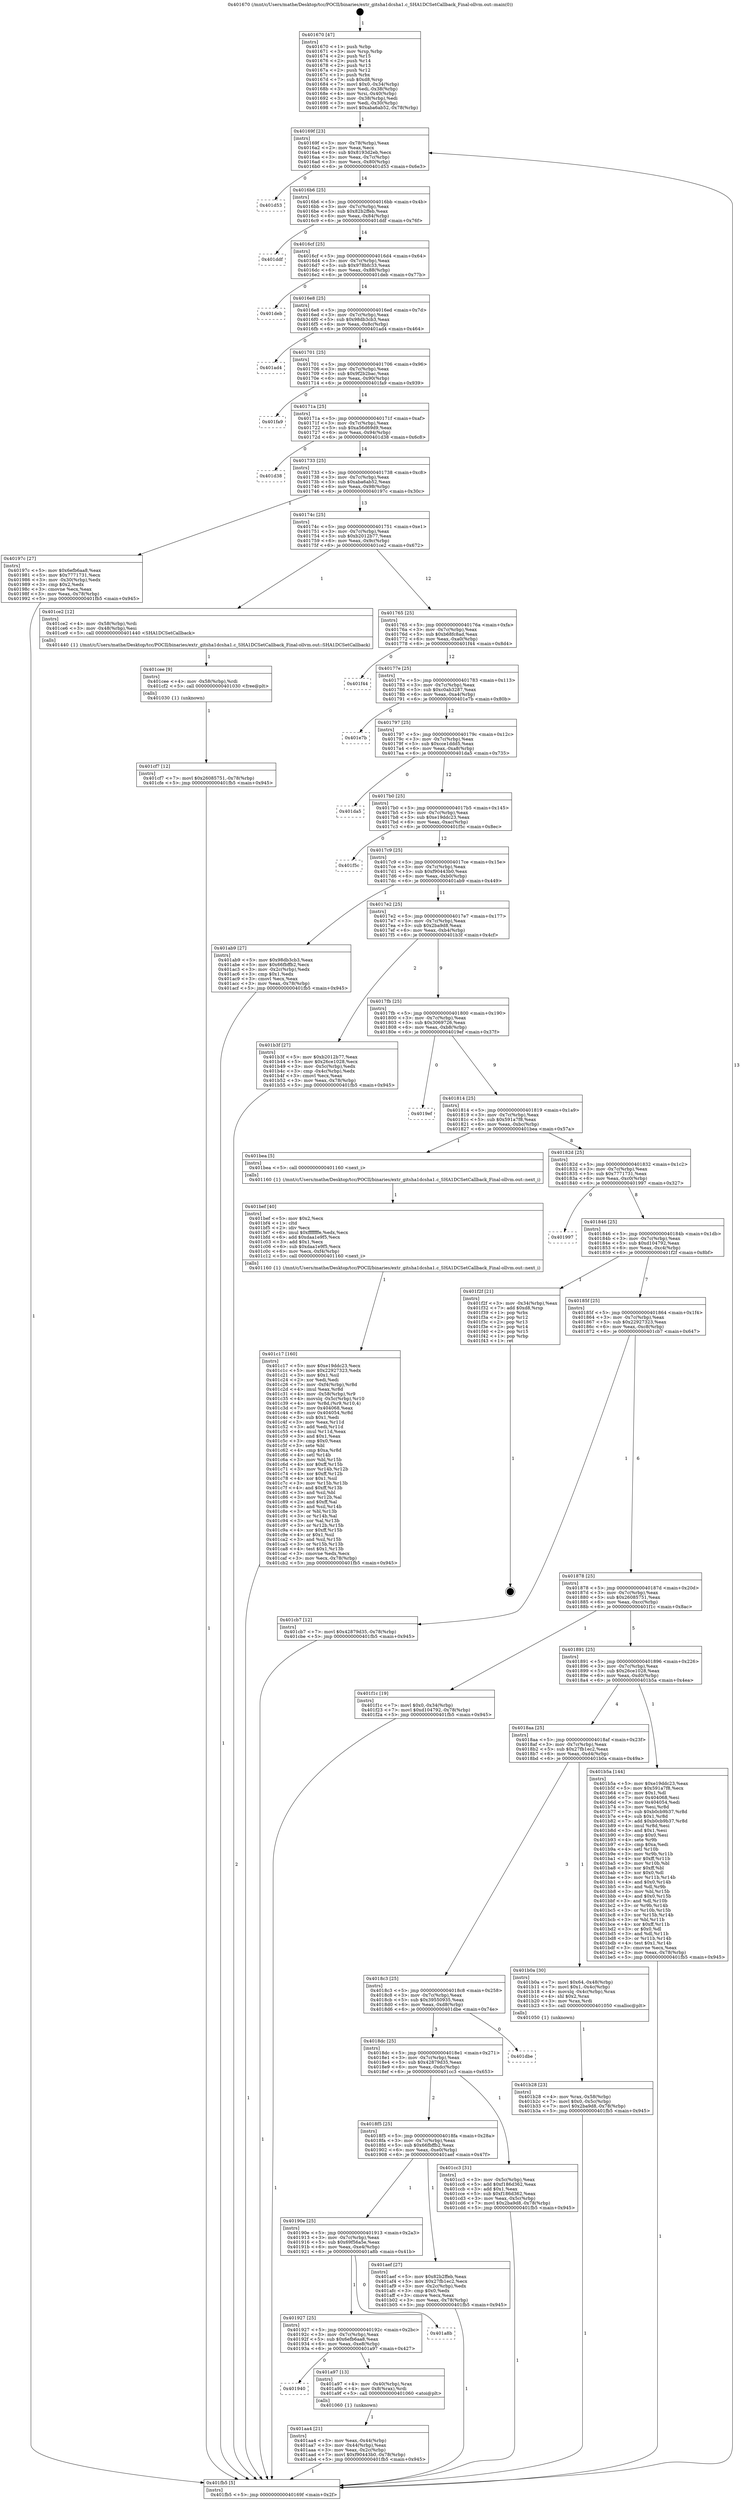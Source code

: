 digraph "0x401670" {
  label = "0x401670 (/mnt/c/Users/mathe/Desktop/tcc/POCII/binaries/extr_gitsha1dcsha1.c_SHA1DCSetCallback_Final-ollvm.out::main(0))"
  labelloc = "t"
  node[shape=record]

  Entry [label="",width=0.3,height=0.3,shape=circle,fillcolor=black,style=filled]
  "0x40169f" [label="{
     0x40169f [23]\l
     | [instrs]\l
     &nbsp;&nbsp;0x40169f \<+3\>: mov -0x78(%rbp),%eax\l
     &nbsp;&nbsp;0x4016a2 \<+2\>: mov %eax,%ecx\l
     &nbsp;&nbsp;0x4016a4 \<+6\>: sub $0x8193d2eb,%ecx\l
     &nbsp;&nbsp;0x4016aa \<+3\>: mov %eax,-0x7c(%rbp)\l
     &nbsp;&nbsp;0x4016ad \<+3\>: mov %ecx,-0x80(%rbp)\l
     &nbsp;&nbsp;0x4016b0 \<+6\>: je 0000000000401d53 \<main+0x6e3\>\l
  }"]
  "0x401d53" [label="{
     0x401d53\l
  }", style=dashed]
  "0x4016b6" [label="{
     0x4016b6 [25]\l
     | [instrs]\l
     &nbsp;&nbsp;0x4016b6 \<+5\>: jmp 00000000004016bb \<main+0x4b\>\l
     &nbsp;&nbsp;0x4016bb \<+3\>: mov -0x7c(%rbp),%eax\l
     &nbsp;&nbsp;0x4016be \<+5\>: sub $0x82b2ffeb,%eax\l
     &nbsp;&nbsp;0x4016c3 \<+6\>: mov %eax,-0x84(%rbp)\l
     &nbsp;&nbsp;0x4016c9 \<+6\>: je 0000000000401ddf \<main+0x76f\>\l
  }"]
  Exit [label="",width=0.3,height=0.3,shape=circle,fillcolor=black,style=filled,peripheries=2]
  "0x401ddf" [label="{
     0x401ddf\l
  }", style=dashed]
  "0x4016cf" [label="{
     0x4016cf [25]\l
     | [instrs]\l
     &nbsp;&nbsp;0x4016cf \<+5\>: jmp 00000000004016d4 \<main+0x64\>\l
     &nbsp;&nbsp;0x4016d4 \<+3\>: mov -0x7c(%rbp),%eax\l
     &nbsp;&nbsp;0x4016d7 \<+5\>: sub $0x978bfc33,%eax\l
     &nbsp;&nbsp;0x4016dc \<+6\>: mov %eax,-0x88(%rbp)\l
     &nbsp;&nbsp;0x4016e2 \<+6\>: je 0000000000401deb \<main+0x77b\>\l
  }"]
  "0x401cf7" [label="{
     0x401cf7 [12]\l
     | [instrs]\l
     &nbsp;&nbsp;0x401cf7 \<+7\>: movl $0x26085751,-0x78(%rbp)\l
     &nbsp;&nbsp;0x401cfe \<+5\>: jmp 0000000000401fb5 \<main+0x945\>\l
  }"]
  "0x401deb" [label="{
     0x401deb\l
  }", style=dashed]
  "0x4016e8" [label="{
     0x4016e8 [25]\l
     | [instrs]\l
     &nbsp;&nbsp;0x4016e8 \<+5\>: jmp 00000000004016ed \<main+0x7d\>\l
     &nbsp;&nbsp;0x4016ed \<+3\>: mov -0x7c(%rbp),%eax\l
     &nbsp;&nbsp;0x4016f0 \<+5\>: sub $0x98db3cb3,%eax\l
     &nbsp;&nbsp;0x4016f5 \<+6\>: mov %eax,-0x8c(%rbp)\l
     &nbsp;&nbsp;0x4016fb \<+6\>: je 0000000000401ad4 \<main+0x464\>\l
  }"]
  "0x401cee" [label="{
     0x401cee [9]\l
     | [instrs]\l
     &nbsp;&nbsp;0x401cee \<+4\>: mov -0x58(%rbp),%rdi\l
     &nbsp;&nbsp;0x401cf2 \<+5\>: call 0000000000401030 \<free@plt\>\l
     | [calls]\l
     &nbsp;&nbsp;0x401030 \{1\} (unknown)\l
  }"]
  "0x401ad4" [label="{
     0x401ad4\l
  }", style=dashed]
  "0x401701" [label="{
     0x401701 [25]\l
     | [instrs]\l
     &nbsp;&nbsp;0x401701 \<+5\>: jmp 0000000000401706 \<main+0x96\>\l
     &nbsp;&nbsp;0x401706 \<+3\>: mov -0x7c(%rbp),%eax\l
     &nbsp;&nbsp;0x401709 \<+5\>: sub $0x9f2b2bac,%eax\l
     &nbsp;&nbsp;0x40170e \<+6\>: mov %eax,-0x90(%rbp)\l
     &nbsp;&nbsp;0x401714 \<+6\>: je 0000000000401fa9 \<main+0x939\>\l
  }"]
  "0x401c17" [label="{
     0x401c17 [160]\l
     | [instrs]\l
     &nbsp;&nbsp;0x401c17 \<+5\>: mov $0xe19ddc23,%ecx\l
     &nbsp;&nbsp;0x401c1c \<+5\>: mov $0x22927323,%edx\l
     &nbsp;&nbsp;0x401c21 \<+3\>: mov $0x1,%sil\l
     &nbsp;&nbsp;0x401c24 \<+2\>: xor %edi,%edi\l
     &nbsp;&nbsp;0x401c26 \<+7\>: mov -0xf4(%rbp),%r8d\l
     &nbsp;&nbsp;0x401c2d \<+4\>: imul %eax,%r8d\l
     &nbsp;&nbsp;0x401c31 \<+4\>: mov -0x58(%rbp),%r9\l
     &nbsp;&nbsp;0x401c35 \<+4\>: movslq -0x5c(%rbp),%r10\l
     &nbsp;&nbsp;0x401c39 \<+4\>: mov %r8d,(%r9,%r10,4)\l
     &nbsp;&nbsp;0x401c3d \<+7\>: mov 0x404068,%eax\l
     &nbsp;&nbsp;0x401c44 \<+8\>: mov 0x404054,%r8d\l
     &nbsp;&nbsp;0x401c4c \<+3\>: sub $0x1,%edi\l
     &nbsp;&nbsp;0x401c4f \<+3\>: mov %eax,%r11d\l
     &nbsp;&nbsp;0x401c52 \<+3\>: add %edi,%r11d\l
     &nbsp;&nbsp;0x401c55 \<+4\>: imul %r11d,%eax\l
     &nbsp;&nbsp;0x401c59 \<+3\>: and $0x1,%eax\l
     &nbsp;&nbsp;0x401c5c \<+3\>: cmp $0x0,%eax\l
     &nbsp;&nbsp;0x401c5f \<+3\>: sete %bl\l
     &nbsp;&nbsp;0x401c62 \<+4\>: cmp $0xa,%r8d\l
     &nbsp;&nbsp;0x401c66 \<+4\>: setl %r14b\l
     &nbsp;&nbsp;0x401c6a \<+3\>: mov %bl,%r15b\l
     &nbsp;&nbsp;0x401c6d \<+4\>: xor $0xff,%r15b\l
     &nbsp;&nbsp;0x401c71 \<+3\>: mov %r14b,%r12b\l
     &nbsp;&nbsp;0x401c74 \<+4\>: xor $0xff,%r12b\l
     &nbsp;&nbsp;0x401c78 \<+4\>: xor $0x1,%sil\l
     &nbsp;&nbsp;0x401c7c \<+3\>: mov %r15b,%r13b\l
     &nbsp;&nbsp;0x401c7f \<+4\>: and $0xff,%r13b\l
     &nbsp;&nbsp;0x401c83 \<+3\>: and %sil,%bl\l
     &nbsp;&nbsp;0x401c86 \<+3\>: mov %r12b,%al\l
     &nbsp;&nbsp;0x401c89 \<+2\>: and $0xff,%al\l
     &nbsp;&nbsp;0x401c8b \<+3\>: and %sil,%r14b\l
     &nbsp;&nbsp;0x401c8e \<+3\>: or %bl,%r13b\l
     &nbsp;&nbsp;0x401c91 \<+3\>: or %r14b,%al\l
     &nbsp;&nbsp;0x401c94 \<+3\>: xor %al,%r13b\l
     &nbsp;&nbsp;0x401c97 \<+3\>: or %r12b,%r15b\l
     &nbsp;&nbsp;0x401c9a \<+4\>: xor $0xff,%r15b\l
     &nbsp;&nbsp;0x401c9e \<+4\>: or $0x1,%sil\l
     &nbsp;&nbsp;0x401ca2 \<+3\>: and %sil,%r15b\l
     &nbsp;&nbsp;0x401ca5 \<+3\>: or %r15b,%r13b\l
     &nbsp;&nbsp;0x401ca8 \<+4\>: test $0x1,%r13b\l
     &nbsp;&nbsp;0x401cac \<+3\>: cmovne %edx,%ecx\l
     &nbsp;&nbsp;0x401caf \<+3\>: mov %ecx,-0x78(%rbp)\l
     &nbsp;&nbsp;0x401cb2 \<+5\>: jmp 0000000000401fb5 \<main+0x945\>\l
  }"]
  "0x401fa9" [label="{
     0x401fa9\l
  }", style=dashed]
  "0x40171a" [label="{
     0x40171a [25]\l
     | [instrs]\l
     &nbsp;&nbsp;0x40171a \<+5\>: jmp 000000000040171f \<main+0xaf\>\l
     &nbsp;&nbsp;0x40171f \<+3\>: mov -0x7c(%rbp),%eax\l
     &nbsp;&nbsp;0x401722 \<+5\>: sub $0xa56d69d9,%eax\l
     &nbsp;&nbsp;0x401727 \<+6\>: mov %eax,-0x94(%rbp)\l
     &nbsp;&nbsp;0x40172d \<+6\>: je 0000000000401d38 \<main+0x6c8\>\l
  }"]
  "0x401bef" [label="{
     0x401bef [40]\l
     | [instrs]\l
     &nbsp;&nbsp;0x401bef \<+5\>: mov $0x2,%ecx\l
     &nbsp;&nbsp;0x401bf4 \<+1\>: cltd\l
     &nbsp;&nbsp;0x401bf5 \<+2\>: idiv %ecx\l
     &nbsp;&nbsp;0x401bf7 \<+6\>: imul $0xfffffffe,%edx,%ecx\l
     &nbsp;&nbsp;0x401bfd \<+6\>: add $0xdaa1e9f5,%ecx\l
     &nbsp;&nbsp;0x401c03 \<+3\>: add $0x1,%ecx\l
     &nbsp;&nbsp;0x401c06 \<+6\>: sub $0xdaa1e9f5,%ecx\l
     &nbsp;&nbsp;0x401c0c \<+6\>: mov %ecx,-0xf4(%rbp)\l
     &nbsp;&nbsp;0x401c12 \<+5\>: call 0000000000401160 \<next_i\>\l
     | [calls]\l
     &nbsp;&nbsp;0x401160 \{1\} (/mnt/c/Users/mathe/Desktop/tcc/POCII/binaries/extr_gitsha1dcsha1.c_SHA1DCSetCallback_Final-ollvm.out::next_i)\l
  }"]
  "0x401d38" [label="{
     0x401d38\l
  }", style=dashed]
  "0x401733" [label="{
     0x401733 [25]\l
     | [instrs]\l
     &nbsp;&nbsp;0x401733 \<+5\>: jmp 0000000000401738 \<main+0xc8\>\l
     &nbsp;&nbsp;0x401738 \<+3\>: mov -0x7c(%rbp),%eax\l
     &nbsp;&nbsp;0x40173b \<+5\>: sub $0xaba6ab52,%eax\l
     &nbsp;&nbsp;0x401740 \<+6\>: mov %eax,-0x98(%rbp)\l
     &nbsp;&nbsp;0x401746 \<+6\>: je 000000000040197c \<main+0x30c\>\l
  }"]
  "0x401b28" [label="{
     0x401b28 [23]\l
     | [instrs]\l
     &nbsp;&nbsp;0x401b28 \<+4\>: mov %rax,-0x58(%rbp)\l
     &nbsp;&nbsp;0x401b2c \<+7\>: movl $0x0,-0x5c(%rbp)\l
     &nbsp;&nbsp;0x401b33 \<+7\>: movl $0x2ba9d8,-0x78(%rbp)\l
     &nbsp;&nbsp;0x401b3a \<+5\>: jmp 0000000000401fb5 \<main+0x945\>\l
  }"]
  "0x40197c" [label="{
     0x40197c [27]\l
     | [instrs]\l
     &nbsp;&nbsp;0x40197c \<+5\>: mov $0x6efb6aa8,%eax\l
     &nbsp;&nbsp;0x401981 \<+5\>: mov $0x7771731,%ecx\l
     &nbsp;&nbsp;0x401986 \<+3\>: mov -0x30(%rbp),%edx\l
     &nbsp;&nbsp;0x401989 \<+3\>: cmp $0x2,%edx\l
     &nbsp;&nbsp;0x40198c \<+3\>: cmovne %ecx,%eax\l
     &nbsp;&nbsp;0x40198f \<+3\>: mov %eax,-0x78(%rbp)\l
     &nbsp;&nbsp;0x401992 \<+5\>: jmp 0000000000401fb5 \<main+0x945\>\l
  }"]
  "0x40174c" [label="{
     0x40174c [25]\l
     | [instrs]\l
     &nbsp;&nbsp;0x40174c \<+5\>: jmp 0000000000401751 \<main+0xe1\>\l
     &nbsp;&nbsp;0x401751 \<+3\>: mov -0x7c(%rbp),%eax\l
     &nbsp;&nbsp;0x401754 \<+5\>: sub $0xb2012b77,%eax\l
     &nbsp;&nbsp;0x401759 \<+6\>: mov %eax,-0x9c(%rbp)\l
     &nbsp;&nbsp;0x40175f \<+6\>: je 0000000000401ce2 \<main+0x672\>\l
  }"]
  "0x401fb5" [label="{
     0x401fb5 [5]\l
     | [instrs]\l
     &nbsp;&nbsp;0x401fb5 \<+5\>: jmp 000000000040169f \<main+0x2f\>\l
  }"]
  "0x401670" [label="{
     0x401670 [47]\l
     | [instrs]\l
     &nbsp;&nbsp;0x401670 \<+1\>: push %rbp\l
     &nbsp;&nbsp;0x401671 \<+3\>: mov %rsp,%rbp\l
     &nbsp;&nbsp;0x401674 \<+2\>: push %r15\l
     &nbsp;&nbsp;0x401676 \<+2\>: push %r14\l
     &nbsp;&nbsp;0x401678 \<+2\>: push %r13\l
     &nbsp;&nbsp;0x40167a \<+2\>: push %r12\l
     &nbsp;&nbsp;0x40167c \<+1\>: push %rbx\l
     &nbsp;&nbsp;0x40167d \<+7\>: sub $0xd8,%rsp\l
     &nbsp;&nbsp;0x401684 \<+7\>: movl $0x0,-0x34(%rbp)\l
     &nbsp;&nbsp;0x40168b \<+3\>: mov %edi,-0x38(%rbp)\l
     &nbsp;&nbsp;0x40168e \<+4\>: mov %rsi,-0x40(%rbp)\l
     &nbsp;&nbsp;0x401692 \<+3\>: mov -0x38(%rbp),%edi\l
     &nbsp;&nbsp;0x401695 \<+3\>: mov %edi,-0x30(%rbp)\l
     &nbsp;&nbsp;0x401698 \<+7\>: movl $0xaba6ab52,-0x78(%rbp)\l
  }"]
  "0x401aa4" [label="{
     0x401aa4 [21]\l
     | [instrs]\l
     &nbsp;&nbsp;0x401aa4 \<+3\>: mov %eax,-0x44(%rbp)\l
     &nbsp;&nbsp;0x401aa7 \<+3\>: mov -0x44(%rbp),%eax\l
     &nbsp;&nbsp;0x401aaa \<+3\>: mov %eax,-0x2c(%rbp)\l
     &nbsp;&nbsp;0x401aad \<+7\>: movl $0xf90443b0,-0x78(%rbp)\l
     &nbsp;&nbsp;0x401ab4 \<+5\>: jmp 0000000000401fb5 \<main+0x945\>\l
  }"]
  "0x401ce2" [label="{
     0x401ce2 [12]\l
     | [instrs]\l
     &nbsp;&nbsp;0x401ce2 \<+4\>: mov -0x58(%rbp),%rdi\l
     &nbsp;&nbsp;0x401ce6 \<+3\>: mov -0x48(%rbp),%esi\l
     &nbsp;&nbsp;0x401ce9 \<+5\>: call 0000000000401440 \<SHA1DCSetCallback\>\l
     | [calls]\l
     &nbsp;&nbsp;0x401440 \{1\} (/mnt/c/Users/mathe/Desktop/tcc/POCII/binaries/extr_gitsha1dcsha1.c_SHA1DCSetCallback_Final-ollvm.out::SHA1DCSetCallback)\l
  }"]
  "0x401765" [label="{
     0x401765 [25]\l
     | [instrs]\l
     &nbsp;&nbsp;0x401765 \<+5\>: jmp 000000000040176a \<main+0xfa\>\l
     &nbsp;&nbsp;0x40176a \<+3\>: mov -0x7c(%rbp),%eax\l
     &nbsp;&nbsp;0x40176d \<+5\>: sub $0xb68fc8ad,%eax\l
     &nbsp;&nbsp;0x401772 \<+6\>: mov %eax,-0xa0(%rbp)\l
     &nbsp;&nbsp;0x401778 \<+6\>: je 0000000000401f44 \<main+0x8d4\>\l
  }"]
  "0x401940" [label="{
     0x401940\l
  }", style=dashed]
  "0x401f44" [label="{
     0x401f44\l
  }", style=dashed]
  "0x40177e" [label="{
     0x40177e [25]\l
     | [instrs]\l
     &nbsp;&nbsp;0x40177e \<+5\>: jmp 0000000000401783 \<main+0x113\>\l
     &nbsp;&nbsp;0x401783 \<+3\>: mov -0x7c(%rbp),%eax\l
     &nbsp;&nbsp;0x401786 \<+5\>: sub $0xc0ab3287,%eax\l
     &nbsp;&nbsp;0x40178b \<+6\>: mov %eax,-0xa4(%rbp)\l
     &nbsp;&nbsp;0x401791 \<+6\>: je 0000000000401e7b \<main+0x80b\>\l
  }"]
  "0x401a97" [label="{
     0x401a97 [13]\l
     | [instrs]\l
     &nbsp;&nbsp;0x401a97 \<+4\>: mov -0x40(%rbp),%rax\l
     &nbsp;&nbsp;0x401a9b \<+4\>: mov 0x8(%rax),%rdi\l
     &nbsp;&nbsp;0x401a9f \<+5\>: call 0000000000401060 \<atoi@plt\>\l
     | [calls]\l
     &nbsp;&nbsp;0x401060 \{1\} (unknown)\l
  }"]
  "0x401e7b" [label="{
     0x401e7b\l
  }", style=dashed]
  "0x401797" [label="{
     0x401797 [25]\l
     | [instrs]\l
     &nbsp;&nbsp;0x401797 \<+5\>: jmp 000000000040179c \<main+0x12c\>\l
     &nbsp;&nbsp;0x40179c \<+3\>: mov -0x7c(%rbp),%eax\l
     &nbsp;&nbsp;0x40179f \<+5\>: sub $0xcce1ddd5,%eax\l
     &nbsp;&nbsp;0x4017a4 \<+6\>: mov %eax,-0xa8(%rbp)\l
     &nbsp;&nbsp;0x4017aa \<+6\>: je 0000000000401da5 \<main+0x735\>\l
  }"]
  "0x401927" [label="{
     0x401927 [25]\l
     | [instrs]\l
     &nbsp;&nbsp;0x401927 \<+5\>: jmp 000000000040192c \<main+0x2bc\>\l
     &nbsp;&nbsp;0x40192c \<+3\>: mov -0x7c(%rbp),%eax\l
     &nbsp;&nbsp;0x40192f \<+5\>: sub $0x6efb6aa8,%eax\l
     &nbsp;&nbsp;0x401934 \<+6\>: mov %eax,-0xe8(%rbp)\l
     &nbsp;&nbsp;0x40193a \<+6\>: je 0000000000401a97 \<main+0x427\>\l
  }"]
  "0x401da5" [label="{
     0x401da5\l
  }", style=dashed]
  "0x4017b0" [label="{
     0x4017b0 [25]\l
     | [instrs]\l
     &nbsp;&nbsp;0x4017b0 \<+5\>: jmp 00000000004017b5 \<main+0x145\>\l
     &nbsp;&nbsp;0x4017b5 \<+3\>: mov -0x7c(%rbp),%eax\l
     &nbsp;&nbsp;0x4017b8 \<+5\>: sub $0xe19ddc23,%eax\l
     &nbsp;&nbsp;0x4017bd \<+6\>: mov %eax,-0xac(%rbp)\l
     &nbsp;&nbsp;0x4017c3 \<+6\>: je 0000000000401f5c \<main+0x8ec\>\l
  }"]
  "0x401a8b" [label="{
     0x401a8b\l
  }", style=dashed]
  "0x401f5c" [label="{
     0x401f5c\l
  }", style=dashed]
  "0x4017c9" [label="{
     0x4017c9 [25]\l
     | [instrs]\l
     &nbsp;&nbsp;0x4017c9 \<+5\>: jmp 00000000004017ce \<main+0x15e\>\l
     &nbsp;&nbsp;0x4017ce \<+3\>: mov -0x7c(%rbp),%eax\l
     &nbsp;&nbsp;0x4017d1 \<+5\>: sub $0xf90443b0,%eax\l
     &nbsp;&nbsp;0x4017d6 \<+6\>: mov %eax,-0xb0(%rbp)\l
     &nbsp;&nbsp;0x4017dc \<+6\>: je 0000000000401ab9 \<main+0x449\>\l
  }"]
  "0x40190e" [label="{
     0x40190e [25]\l
     | [instrs]\l
     &nbsp;&nbsp;0x40190e \<+5\>: jmp 0000000000401913 \<main+0x2a3\>\l
     &nbsp;&nbsp;0x401913 \<+3\>: mov -0x7c(%rbp),%eax\l
     &nbsp;&nbsp;0x401916 \<+5\>: sub $0x69f56a5e,%eax\l
     &nbsp;&nbsp;0x40191b \<+6\>: mov %eax,-0xe4(%rbp)\l
     &nbsp;&nbsp;0x401921 \<+6\>: je 0000000000401a8b \<main+0x41b\>\l
  }"]
  "0x401ab9" [label="{
     0x401ab9 [27]\l
     | [instrs]\l
     &nbsp;&nbsp;0x401ab9 \<+5\>: mov $0x98db3cb3,%eax\l
     &nbsp;&nbsp;0x401abe \<+5\>: mov $0x66fbffb2,%ecx\l
     &nbsp;&nbsp;0x401ac3 \<+3\>: mov -0x2c(%rbp),%edx\l
     &nbsp;&nbsp;0x401ac6 \<+3\>: cmp $0x1,%edx\l
     &nbsp;&nbsp;0x401ac9 \<+3\>: cmovl %ecx,%eax\l
     &nbsp;&nbsp;0x401acc \<+3\>: mov %eax,-0x78(%rbp)\l
     &nbsp;&nbsp;0x401acf \<+5\>: jmp 0000000000401fb5 \<main+0x945\>\l
  }"]
  "0x4017e2" [label="{
     0x4017e2 [25]\l
     | [instrs]\l
     &nbsp;&nbsp;0x4017e2 \<+5\>: jmp 00000000004017e7 \<main+0x177\>\l
     &nbsp;&nbsp;0x4017e7 \<+3\>: mov -0x7c(%rbp),%eax\l
     &nbsp;&nbsp;0x4017ea \<+5\>: sub $0x2ba9d8,%eax\l
     &nbsp;&nbsp;0x4017ef \<+6\>: mov %eax,-0xb4(%rbp)\l
     &nbsp;&nbsp;0x4017f5 \<+6\>: je 0000000000401b3f \<main+0x4cf\>\l
  }"]
  "0x401aef" [label="{
     0x401aef [27]\l
     | [instrs]\l
     &nbsp;&nbsp;0x401aef \<+5\>: mov $0x82b2ffeb,%eax\l
     &nbsp;&nbsp;0x401af4 \<+5\>: mov $0x27fb1ec2,%ecx\l
     &nbsp;&nbsp;0x401af9 \<+3\>: mov -0x2c(%rbp),%edx\l
     &nbsp;&nbsp;0x401afc \<+3\>: cmp $0x0,%edx\l
     &nbsp;&nbsp;0x401aff \<+3\>: cmove %ecx,%eax\l
     &nbsp;&nbsp;0x401b02 \<+3\>: mov %eax,-0x78(%rbp)\l
     &nbsp;&nbsp;0x401b05 \<+5\>: jmp 0000000000401fb5 \<main+0x945\>\l
  }"]
  "0x401b3f" [label="{
     0x401b3f [27]\l
     | [instrs]\l
     &nbsp;&nbsp;0x401b3f \<+5\>: mov $0xb2012b77,%eax\l
     &nbsp;&nbsp;0x401b44 \<+5\>: mov $0x26ce1028,%ecx\l
     &nbsp;&nbsp;0x401b49 \<+3\>: mov -0x5c(%rbp),%edx\l
     &nbsp;&nbsp;0x401b4c \<+3\>: cmp -0x4c(%rbp),%edx\l
     &nbsp;&nbsp;0x401b4f \<+3\>: cmovl %ecx,%eax\l
     &nbsp;&nbsp;0x401b52 \<+3\>: mov %eax,-0x78(%rbp)\l
     &nbsp;&nbsp;0x401b55 \<+5\>: jmp 0000000000401fb5 \<main+0x945\>\l
  }"]
  "0x4017fb" [label="{
     0x4017fb [25]\l
     | [instrs]\l
     &nbsp;&nbsp;0x4017fb \<+5\>: jmp 0000000000401800 \<main+0x190\>\l
     &nbsp;&nbsp;0x401800 \<+3\>: mov -0x7c(%rbp),%eax\l
     &nbsp;&nbsp;0x401803 \<+5\>: sub $0x3069726,%eax\l
     &nbsp;&nbsp;0x401808 \<+6\>: mov %eax,-0xb8(%rbp)\l
     &nbsp;&nbsp;0x40180e \<+6\>: je 00000000004019ef \<main+0x37f\>\l
  }"]
  "0x4018f5" [label="{
     0x4018f5 [25]\l
     | [instrs]\l
     &nbsp;&nbsp;0x4018f5 \<+5\>: jmp 00000000004018fa \<main+0x28a\>\l
     &nbsp;&nbsp;0x4018fa \<+3\>: mov -0x7c(%rbp),%eax\l
     &nbsp;&nbsp;0x4018fd \<+5\>: sub $0x66fbffb2,%eax\l
     &nbsp;&nbsp;0x401902 \<+6\>: mov %eax,-0xe0(%rbp)\l
     &nbsp;&nbsp;0x401908 \<+6\>: je 0000000000401aef \<main+0x47f\>\l
  }"]
  "0x4019ef" [label="{
     0x4019ef\l
  }", style=dashed]
  "0x401814" [label="{
     0x401814 [25]\l
     | [instrs]\l
     &nbsp;&nbsp;0x401814 \<+5\>: jmp 0000000000401819 \<main+0x1a9\>\l
     &nbsp;&nbsp;0x401819 \<+3\>: mov -0x7c(%rbp),%eax\l
     &nbsp;&nbsp;0x40181c \<+5\>: sub $0x591a7f8,%eax\l
     &nbsp;&nbsp;0x401821 \<+6\>: mov %eax,-0xbc(%rbp)\l
     &nbsp;&nbsp;0x401827 \<+6\>: je 0000000000401bea \<main+0x57a\>\l
  }"]
  "0x401cc3" [label="{
     0x401cc3 [31]\l
     | [instrs]\l
     &nbsp;&nbsp;0x401cc3 \<+3\>: mov -0x5c(%rbp),%eax\l
     &nbsp;&nbsp;0x401cc6 \<+5\>: add $0xf186d362,%eax\l
     &nbsp;&nbsp;0x401ccb \<+3\>: add $0x1,%eax\l
     &nbsp;&nbsp;0x401cce \<+5\>: sub $0xf186d362,%eax\l
     &nbsp;&nbsp;0x401cd3 \<+3\>: mov %eax,-0x5c(%rbp)\l
     &nbsp;&nbsp;0x401cd6 \<+7\>: movl $0x2ba9d8,-0x78(%rbp)\l
     &nbsp;&nbsp;0x401cdd \<+5\>: jmp 0000000000401fb5 \<main+0x945\>\l
  }"]
  "0x401bea" [label="{
     0x401bea [5]\l
     | [instrs]\l
     &nbsp;&nbsp;0x401bea \<+5\>: call 0000000000401160 \<next_i\>\l
     | [calls]\l
     &nbsp;&nbsp;0x401160 \{1\} (/mnt/c/Users/mathe/Desktop/tcc/POCII/binaries/extr_gitsha1dcsha1.c_SHA1DCSetCallback_Final-ollvm.out::next_i)\l
  }"]
  "0x40182d" [label="{
     0x40182d [25]\l
     | [instrs]\l
     &nbsp;&nbsp;0x40182d \<+5\>: jmp 0000000000401832 \<main+0x1c2\>\l
     &nbsp;&nbsp;0x401832 \<+3\>: mov -0x7c(%rbp),%eax\l
     &nbsp;&nbsp;0x401835 \<+5\>: sub $0x7771731,%eax\l
     &nbsp;&nbsp;0x40183a \<+6\>: mov %eax,-0xc0(%rbp)\l
     &nbsp;&nbsp;0x401840 \<+6\>: je 0000000000401997 \<main+0x327\>\l
  }"]
  "0x4018dc" [label="{
     0x4018dc [25]\l
     | [instrs]\l
     &nbsp;&nbsp;0x4018dc \<+5\>: jmp 00000000004018e1 \<main+0x271\>\l
     &nbsp;&nbsp;0x4018e1 \<+3\>: mov -0x7c(%rbp),%eax\l
     &nbsp;&nbsp;0x4018e4 \<+5\>: sub $0x42879d35,%eax\l
     &nbsp;&nbsp;0x4018e9 \<+6\>: mov %eax,-0xdc(%rbp)\l
     &nbsp;&nbsp;0x4018ef \<+6\>: je 0000000000401cc3 \<main+0x653\>\l
  }"]
  "0x401997" [label="{
     0x401997\l
  }", style=dashed]
  "0x401846" [label="{
     0x401846 [25]\l
     | [instrs]\l
     &nbsp;&nbsp;0x401846 \<+5\>: jmp 000000000040184b \<main+0x1db\>\l
     &nbsp;&nbsp;0x40184b \<+3\>: mov -0x7c(%rbp),%eax\l
     &nbsp;&nbsp;0x40184e \<+5\>: sub $0xd104792,%eax\l
     &nbsp;&nbsp;0x401853 \<+6\>: mov %eax,-0xc4(%rbp)\l
     &nbsp;&nbsp;0x401859 \<+6\>: je 0000000000401f2f \<main+0x8bf\>\l
  }"]
  "0x401dbe" [label="{
     0x401dbe\l
  }", style=dashed]
  "0x401f2f" [label="{
     0x401f2f [21]\l
     | [instrs]\l
     &nbsp;&nbsp;0x401f2f \<+3\>: mov -0x34(%rbp),%eax\l
     &nbsp;&nbsp;0x401f32 \<+7\>: add $0xd8,%rsp\l
     &nbsp;&nbsp;0x401f39 \<+1\>: pop %rbx\l
     &nbsp;&nbsp;0x401f3a \<+2\>: pop %r12\l
     &nbsp;&nbsp;0x401f3c \<+2\>: pop %r13\l
     &nbsp;&nbsp;0x401f3e \<+2\>: pop %r14\l
     &nbsp;&nbsp;0x401f40 \<+2\>: pop %r15\l
     &nbsp;&nbsp;0x401f42 \<+1\>: pop %rbp\l
     &nbsp;&nbsp;0x401f43 \<+1\>: ret\l
  }"]
  "0x40185f" [label="{
     0x40185f [25]\l
     | [instrs]\l
     &nbsp;&nbsp;0x40185f \<+5\>: jmp 0000000000401864 \<main+0x1f4\>\l
     &nbsp;&nbsp;0x401864 \<+3\>: mov -0x7c(%rbp),%eax\l
     &nbsp;&nbsp;0x401867 \<+5\>: sub $0x22927323,%eax\l
     &nbsp;&nbsp;0x40186c \<+6\>: mov %eax,-0xc8(%rbp)\l
     &nbsp;&nbsp;0x401872 \<+6\>: je 0000000000401cb7 \<main+0x647\>\l
  }"]
  "0x4018c3" [label="{
     0x4018c3 [25]\l
     | [instrs]\l
     &nbsp;&nbsp;0x4018c3 \<+5\>: jmp 00000000004018c8 \<main+0x258\>\l
     &nbsp;&nbsp;0x4018c8 \<+3\>: mov -0x7c(%rbp),%eax\l
     &nbsp;&nbsp;0x4018cb \<+5\>: sub $0x39550935,%eax\l
     &nbsp;&nbsp;0x4018d0 \<+6\>: mov %eax,-0xd8(%rbp)\l
     &nbsp;&nbsp;0x4018d6 \<+6\>: je 0000000000401dbe \<main+0x74e\>\l
  }"]
  "0x401cb7" [label="{
     0x401cb7 [12]\l
     | [instrs]\l
     &nbsp;&nbsp;0x401cb7 \<+7\>: movl $0x42879d35,-0x78(%rbp)\l
     &nbsp;&nbsp;0x401cbe \<+5\>: jmp 0000000000401fb5 \<main+0x945\>\l
  }"]
  "0x401878" [label="{
     0x401878 [25]\l
     | [instrs]\l
     &nbsp;&nbsp;0x401878 \<+5\>: jmp 000000000040187d \<main+0x20d\>\l
     &nbsp;&nbsp;0x40187d \<+3\>: mov -0x7c(%rbp),%eax\l
     &nbsp;&nbsp;0x401880 \<+5\>: sub $0x26085751,%eax\l
     &nbsp;&nbsp;0x401885 \<+6\>: mov %eax,-0xcc(%rbp)\l
     &nbsp;&nbsp;0x40188b \<+6\>: je 0000000000401f1c \<main+0x8ac\>\l
  }"]
  "0x401b0a" [label="{
     0x401b0a [30]\l
     | [instrs]\l
     &nbsp;&nbsp;0x401b0a \<+7\>: movl $0x64,-0x48(%rbp)\l
     &nbsp;&nbsp;0x401b11 \<+7\>: movl $0x1,-0x4c(%rbp)\l
     &nbsp;&nbsp;0x401b18 \<+4\>: movslq -0x4c(%rbp),%rax\l
     &nbsp;&nbsp;0x401b1c \<+4\>: shl $0x2,%rax\l
     &nbsp;&nbsp;0x401b20 \<+3\>: mov %rax,%rdi\l
     &nbsp;&nbsp;0x401b23 \<+5\>: call 0000000000401050 \<malloc@plt\>\l
     | [calls]\l
     &nbsp;&nbsp;0x401050 \{1\} (unknown)\l
  }"]
  "0x401f1c" [label="{
     0x401f1c [19]\l
     | [instrs]\l
     &nbsp;&nbsp;0x401f1c \<+7\>: movl $0x0,-0x34(%rbp)\l
     &nbsp;&nbsp;0x401f23 \<+7\>: movl $0xd104792,-0x78(%rbp)\l
     &nbsp;&nbsp;0x401f2a \<+5\>: jmp 0000000000401fb5 \<main+0x945\>\l
  }"]
  "0x401891" [label="{
     0x401891 [25]\l
     | [instrs]\l
     &nbsp;&nbsp;0x401891 \<+5\>: jmp 0000000000401896 \<main+0x226\>\l
     &nbsp;&nbsp;0x401896 \<+3\>: mov -0x7c(%rbp),%eax\l
     &nbsp;&nbsp;0x401899 \<+5\>: sub $0x26ce1028,%eax\l
     &nbsp;&nbsp;0x40189e \<+6\>: mov %eax,-0xd0(%rbp)\l
     &nbsp;&nbsp;0x4018a4 \<+6\>: je 0000000000401b5a \<main+0x4ea\>\l
  }"]
  "0x4018aa" [label="{
     0x4018aa [25]\l
     | [instrs]\l
     &nbsp;&nbsp;0x4018aa \<+5\>: jmp 00000000004018af \<main+0x23f\>\l
     &nbsp;&nbsp;0x4018af \<+3\>: mov -0x7c(%rbp),%eax\l
     &nbsp;&nbsp;0x4018b2 \<+5\>: sub $0x27fb1ec2,%eax\l
     &nbsp;&nbsp;0x4018b7 \<+6\>: mov %eax,-0xd4(%rbp)\l
     &nbsp;&nbsp;0x4018bd \<+6\>: je 0000000000401b0a \<main+0x49a\>\l
  }"]
  "0x401b5a" [label="{
     0x401b5a [144]\l
     | [instrs]\l
     &nbsp;&nbsp;0x401b5a \<+5\>: mov $0xe19ddc23,%eax\l
     &nbsp;&nbsp;0x401b5f \<+5\>: mov $0x591a7f8,%ecx\l
     &nbsp;&nbsp;0x401b64 \<+2\>: mov $0x1,%dl\l
     &nbsp;&nbsp;0x401b66 \<+7\>: mov 0x404068,%esi\l
     &nbsp;&nbsp;0x401b6d \<+7\>: mov 0x404054,%edi\l
     &nbsp;&nbsp;0x401b74 \<+3\>: mov %esi,%r8d\l
     &nbsp;&nbsp;0x401b77 \<+7\>: sub $0xb0cb9b37,%r8d\l
     &nbsp;&nbsp;0x401b7e \<+4\>: sub $0x1,%r8d\l
     &nbsp;&nbsp;0x401b82 \<+7\>: add $0xb0cb9b37,%r8d\l
     &nbsp;&nbsp;0x401b89 \<+4\>: imul %r8d,%esi\l
     &nbsp;&nbsp;0x401b8d \<+3\>: and $0x1,%esi\l
     &nbsp;&nbsp;0x401b90 \<+3\>: cmp $0x0,%esi\l
     &nbsp;&nbsp;0x401b93 \<+4\>: sete %r9b\l
     &nbsp;&nbsp;0x401b97 \<+3\>: cmp $0xa,%edi\l
     &nbsp;&nbsp;0x401b9a \<+4\>: setl %r10b\l
     &nbsp;&nbsp;0x401b9e \<+3\>: mov %r9b,%r11b\l
     &nbsp;&nbsp;0x401ba1 \<+4\>: xor $0xff,%r11b\l
     &nbsp;&nbsp;0x401ba5 \<+3\>: mov %r10b,%bl\l
     &nbsp;&nbsp;0x401ba8 \<+3\>: xor $0xff,%bl\l
     &nbsp;&nbsp;0x401bab \<+3\>: xor $0x0,%dl\l
     &nbsp;&nbsp;0x401bae \<+3\>: mov %r11b,%r14b\l
     &nbsp;&nbsp;0x401bb1 \<+4\>: and $0x0,%r14b\l
     &nbsp;&nbsp;0x401bb5 \<+3\>: and %dl,%r9b\l
     &nbsp;&nbsp;0x401bb8 \<+3\>: mov %bl,%r15b\l
     &nbsp;&nbsp;0x401bbb \<+4\>: and $0x0,%r15b\l
     &nbsp;&nbsp;0x401bbf \<+3\>: and %dl,%r10b\l
     &nbsp;&nbsp;0x401bc2 \<+3\>: or %r9b,%r14b\l
     &nbsp;&nbsp;0x401bc5 \<+3\>: or %r10b,%r15b\l
     &nbsp;&nbsp;0x401bc8 \<+3\>: xor %r15b,%r14b\l
     &nbsp;&nbsp;0x401bcb \<+3\>: or %bl,%r11b\l
     &nbsp;&nbsp;0x401bce \<+4\>: xor $0xff,%r11b\l
     &nbsp;&nbsp;0x401bd2 \<+3\>: or $0x0,%dl\l
     &nbsp;&nbsp;0x401bd5 \<+3\>: and %dl,%r11b\l
     &nbsp;&nbsp;0x401bd8 \<+3\>: or %r11b,%r14b\l
     &nbsp;&nbsp;0x401bdb \<+4\>: test $0x1,%r14b\l
     &nbsp;&nbsp;0x401bdf \<+3\>: cmovne %ecx,%eax\l
     &nbsp;&nbsp;0x401be2 \<+3\>: mov %eax,-0x78(%rbp)\l
     &nbsp;&nbsp;0x401be5 \<+5\>: jmp 0000000000401fb5 \<main+0x945\>\l
  }"]
  Entry -> "0x401670" [label=" 1"]
  "0x40169f" -> "0x401d53" [label=" 0"]
  "0x40169f" -> "0x4016b6" [label=" 14"]
  "0x401f2f" -> Exit [label=" 1"]
  "0x4016b6" -> "0x401ddf" [label=" 0"]
  "0x4016b6" -> "0x4016cf" [label=" 14"]
  "0x401f1c" -> "0x401fb5" [label=" 1"]
  "0x4016cf" -> "0x401deb" [label=" 0"]
  "0x4016cf" -> "0x4016e8" [label=" 14"]
  "0x401cf7" -> "0x401fb5" [label=" 1"]
  "0x4016e8" -> "0x401ad4" [label=" 0"]
  "0x4016e8" -> "0x401701" [label=" 14"]
  "0x401cee" -> "0x401cf7" [label=" 1"]
  "0x401701" -> "0x401fa9" [label=" 0"]
  "0x401701" -> "0x40171a" [label=" 14"]
  "0x401ce2" -> "0x401cee" [label=" 1"]
  "0x40171a" -> "0x401d38" [label=" 0"]
  "0x40171a" -> "0x401733" [label=" 14"]
  "0x401cc3" -> "0x401fb5" [label=" 1"]
  "0x401733" -> "0x40197c" [label=" 1"]
  "0x401733" -> "0x40174c" [label=" 13"]
  "0x40197c" -> "0x401fb5" [label=" 1"]
  "0x401670" -> "0x40169f" [label=" 1"]
  "0x401fb5" -> "0x40169f" [label=" 13"]
  "0x401cb7" -> "0x401fb5" [label=" 1"]
  "0x40174c" -> "0x401ce2" [label=" 1"]
  "0x40174c" -> "0x401765" [label=" 12"]
  "0x401c17" -> "0x401fb5" [label=" 1"]
  "0x401765" -> "0x401f44" [label=" 0"]
  "0x401765" -> "0x40177e" [label=" 12"]
  "0x401bef" -> "0x401c17" [label=" 1"]
  "0x40177e" -> "0x401e7b" [label=" 0"]
  "0x40177e" -> "0x401797" [label=" 12"]
  "0x401bea" -> "0x401bef" [label=" 1"]
  "0x401797" -> "0x401da5" [label=" 0"]
  "0x401797" -> "0x4017b0" [label=" 12"]
  "0x401b3f" -> "0x401fb5" [label=" 2"]
  "0x4017b0" -> "0x401f5c" [label=" 0"]
  "0x4017b0" -> "0x4017c9" [label=" 12"]
  "0x401b28" -> "0x401fb5" [label=" 1"]
  "0x4017c9" -> "0x401ab9" [label=" 1"]
  "0x4017c9" -> "0x4017e2" [label=" 11"]
  "0x401aef" -> "0x401fb5" [label=" 1"]
  "0x4017e2" -> "0x401b3f" [label=" 2"]
  "0x4017e2" -> "0x4017fb" [label=" 9"]
  "0x401ab9" -> "0x401fb5" [label=" 1"]
  "0x4017fb" -> "0x4019ef" [label=" 0"]
  "0x4017fb" -> "0x401814" [label=" 9"]
  "0x401a97" -> "0x401aa4" [label=" 1"]
  "0x401814" -> "0x401bea" [label=" 1"]
  "0x401814" -> "0x40182d" [label=" 8"]
  "0x401927" -> "0x401940" [label=" 0"]
  "0x40182d" -> "0x401997" [label=" 0"]
  "0x40182d" -> "0x401846" [label=" 8"]
  "0x401b5a" -> "0x401fb5" [label=" 1"]
  "0x401846" -> "0x401f2f" [label=" 1"]
  "0x401846" -> "0x40185f" [label=" 7"]
  "0x40190e" -> "0x401927" [label=" 1"]
  "0x40185f" -> "0x401cb7" [label=" 1"]
  "0x40185f" -> "0x401878" [label=" 6"]
  "0x401b0a" -> "0x401b28" [label=" 1"]
  "0x401878" -> "0x401f1c" [label=" 1"]
  "0x401878" -> "0x401891" [label=" 5"]
  "0x4018f5" -> "0x40190e" [label=" 1"]
  "0x401891" -> "0x401b5a" [label=" 1"]
  "0x401891" -> "0x4018aa" [label=" 4"]
  "0x4018f5" -> "0x401aef" [label=" 1"]
  "0x4018aa" -> "0x401b0a" [label=" 1"]
  "0x4018aa" -> "0x4018c3" [label=" 3"]
  "0x40190e" -> "0x401a8b" [label=" 0"]
  "0x4018c3" -> "0x401dbe" [label=" 0"]
  "0x4018c3" -> "0x4018dc" [label=" 3"]
  "0x401927" -> "0x401a97" [label=" 1"]
  "0x4018dc" -> "0x401cc3" [label=" 1"]
  "0x4018dc" -> "0x4018f5" [label=" 2"]
  "0x401aa4" -> "0x401fb5" [label=" 1"]
}
